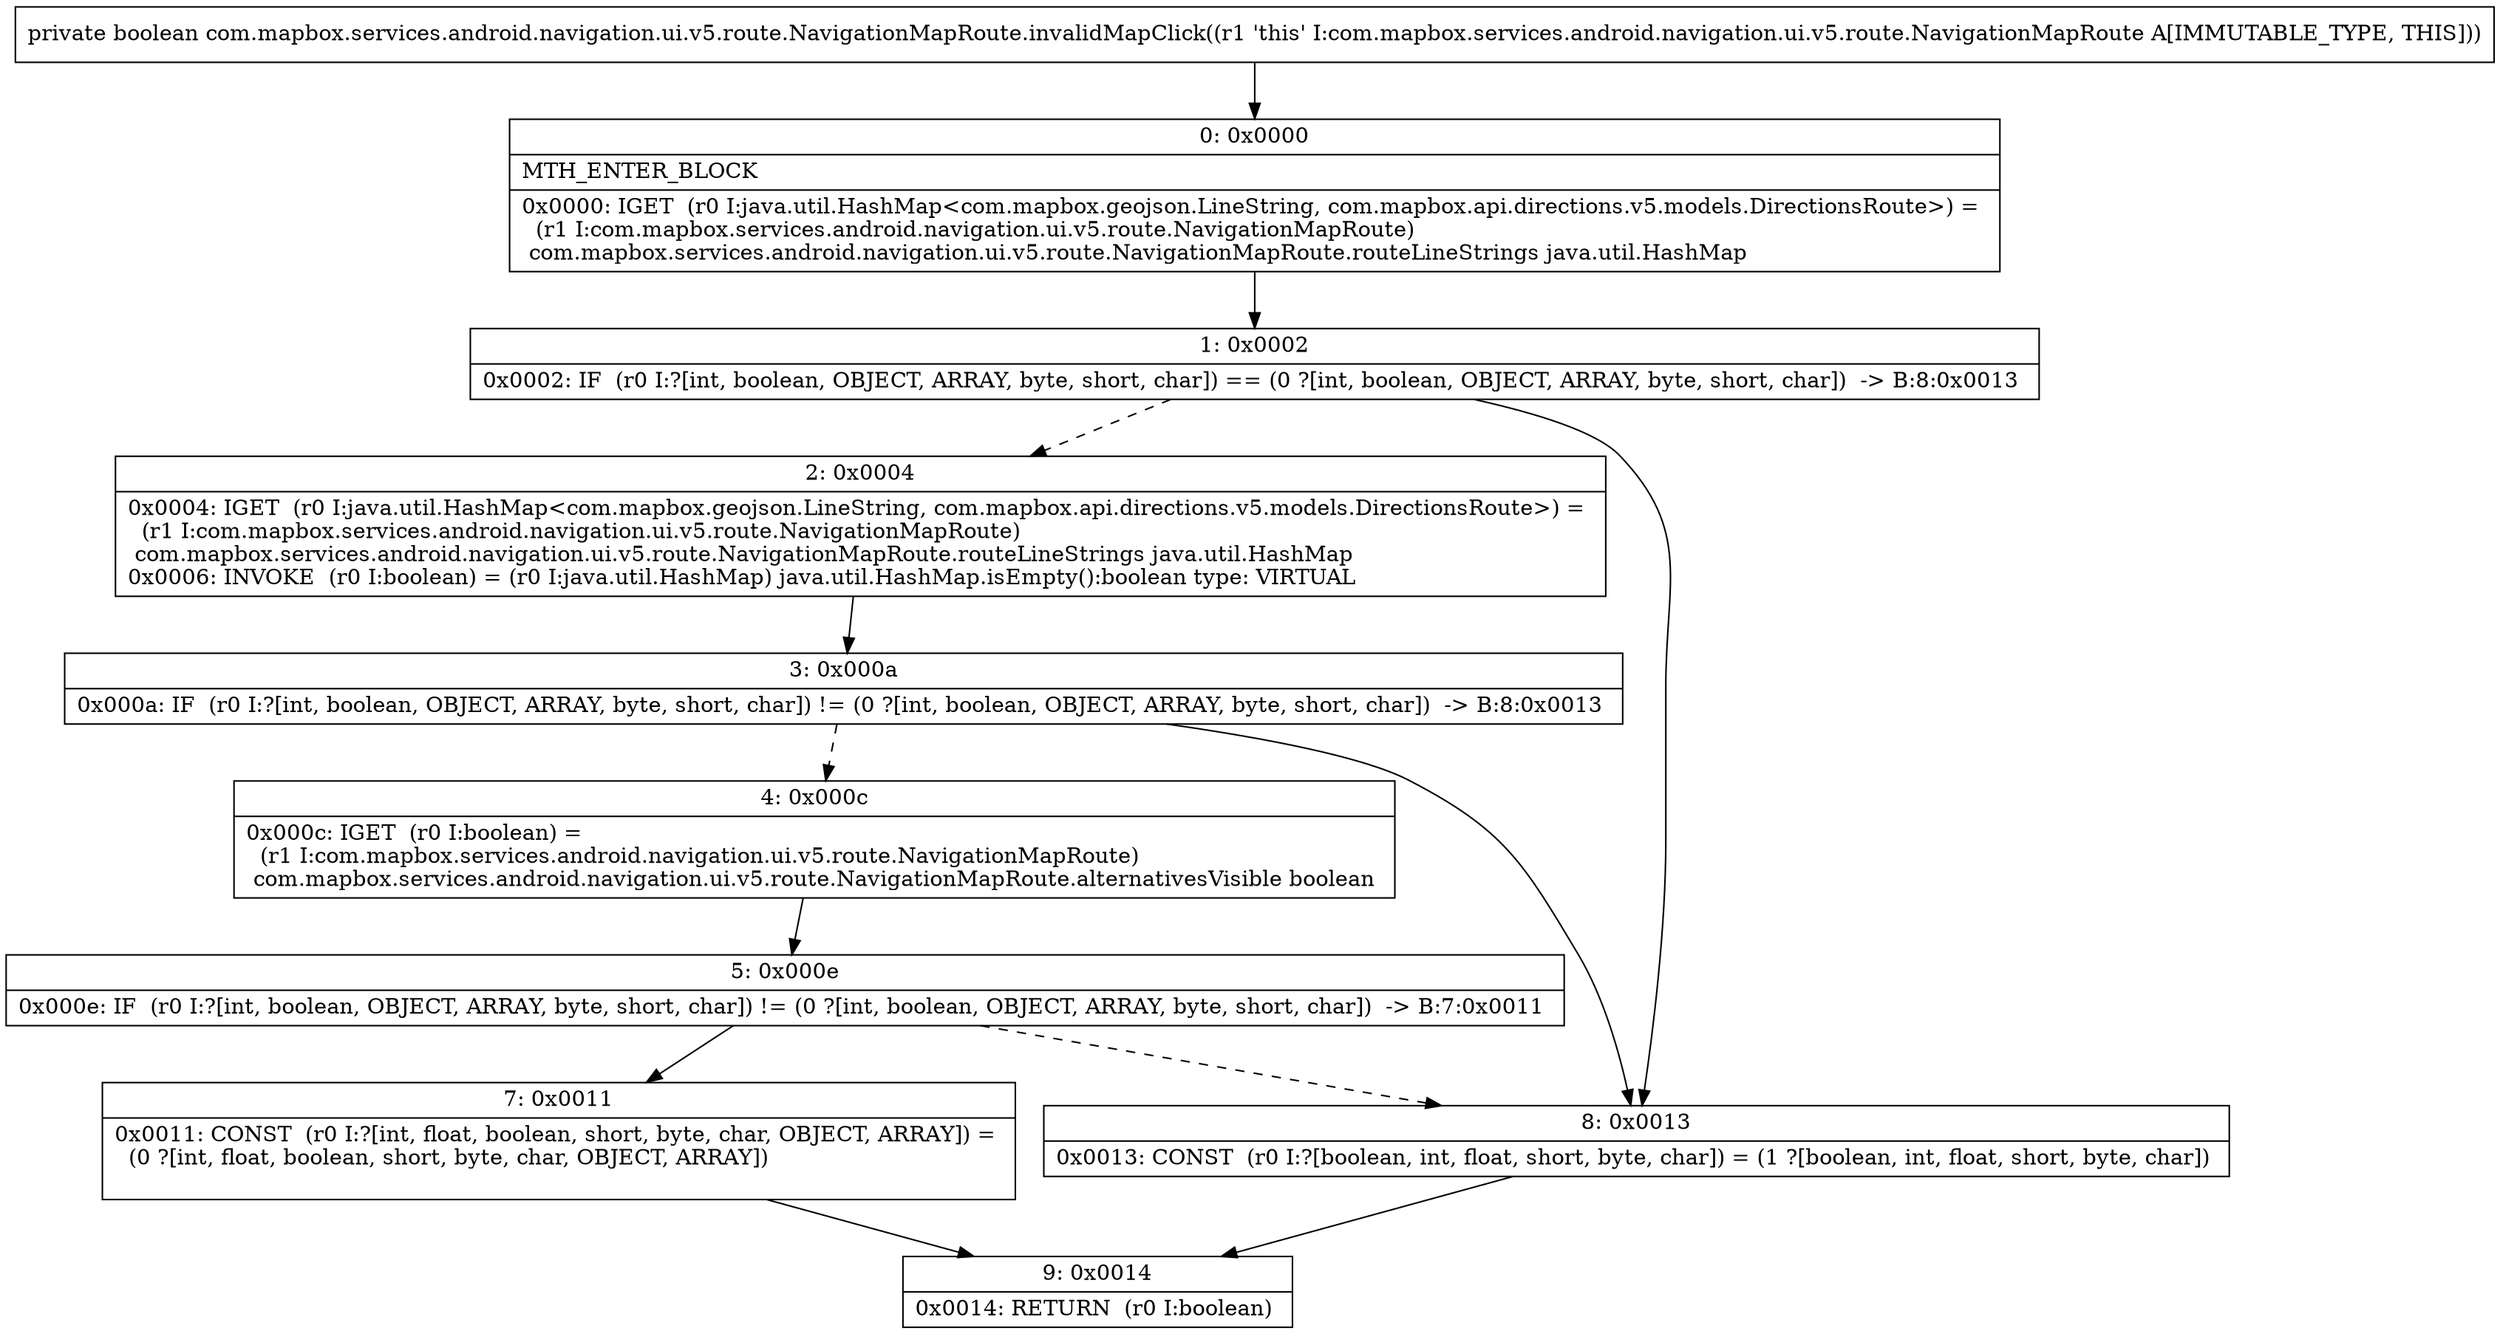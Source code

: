 digraph "CFG forcom.mapbox.services.android.navigation.ui.v5.route.NavigationMapRoute.invalidMapClick()Z" {
Node_0 [shape=record,label="{0\:\ 0x0000|MTH_ENTER_BLOCK\l|0x0000: IGET  (r0 I:java.util.HashMap\<com.mapbox.geojson.LineString, com.mapbox.api.directions.v5.models.DirectionsRoute\>) = \l  (r1 I:com.mapbox.services.android.navigation.ui.v5.route.NavigationMapRoute)\l com.mapbox.services.android.navigation.ui.v5.route.NavigationMapRoute.routeLineStrings java.util.HashMap \l}"];
Node_1 [shape=record,label="{1\:\ 0x0002|0x0002: IF  (r0 I:?[int, boolean, OBJECT, ARRAY, byte, short, char]) == (0 ?[int, boolean, OBJECT, ARRAY, byte, short, char])  \-\> B:8:0x0013 \l}"];
Node_2 [shape=record,label="{2\:\ 0x0004|0x0004: IGET  (r0 I:java.util.HashMap\<com.mapbox.geojson.LineString, com.mapbox.api.directions.v5.models.DirectionsRoute\>) = \l  (r1 I:com.mapbox.services.android.navigation.ui.v5.route.NavigationMapRoute)\l com.mapbox.services.android.navigation.ui.v5.route.NavigationMapRoute.routeLineStrings java.util.HashMap \l0x0006: INVOKE  (r0 I:boolean) = (r0 I:java.util.HashMap) java.util.HashMap.isEmpty():boolean type: VIRTUAL \l}"];
Node_3 [shape=record,label="{3\:\ 0x000a|0x000a: IF  (r0 I:?[int, boolean, OBJECT, ARRAY, byte, short, char]) != (0 ?[int, boolean, OBJECT, ARRAY, byte, short, char])  \-\> B:8:0x0013 \l}"];
Node_4 [shape=record,label="{4\:\ 0x000c|0x000c: IGET  (r0 I:boolean) = \l  (r1 I:com.mapbox.services.android.navigation.ui.v5.route.NavigationMapRoute)\l com.mapbox.services.android.navigation.ui.v5.route.NavigationMapRoute.alternativesVisible boolean \l}"];
Node_5 [shape=record,label="{5\:\ 0x000e|0x000e: IF  (r0 I:?[int, boolean, OBJECT, ARRAY, byte, short, char]) != (0 ?[int, boolean, OBJECT, ARRAY, byte, short, char])  \-\> B:7:0x0011 \l}"];
Node_7 [shape=record,label="{7\:\ 0x0011|0x0011: CONST  (r0 I:?[int, float, boolean, short, byte, char, OBJECT, ARRAY]) = \l  (0 ?[int, float, boolean, short, byte, char, OBJECT, ARRAY])\l \l}"];
Node_8 [shape=record,label="{8\:\ 0x0013|0x0013: CONST  (r0 I:?[boolean, int, float, short, byte, char]) = (1 ?[boolean, int, float, short, byte, char]) \l}"];
Node_9 [shape=record,label="{9\:\ 0x0014|0x0014: RETURN  (r0 I:boolean) \l}"];
MethodNode[shape=record,label="{private boolean com.mapbox.services.android.navigation.ui.v5.route.NavigationMapRoute.invalidMapClick((r1 'this' I:com.mapbox.services.android.navigation.ui.v5.route.NavigationMapRoute A[IMMUTABLE_TYPE, THIS])) }"];
MethodNode -> Node_0;
Node_0 -> Node_1;
Node_1 -> Node_2[style=dashed];
Node_1 -> Node_8;
Node_2 -> Node_3;
Node_3 -> Node_4[style=dashed];
Node_3 -> Node_8;
Node_4 -> Node_5;
Node_5 -> Node_7;
Node_5 -> Node_8[style=dashed];
Node_7 -> Node_9;
Node_8 -> Node_9;
}

